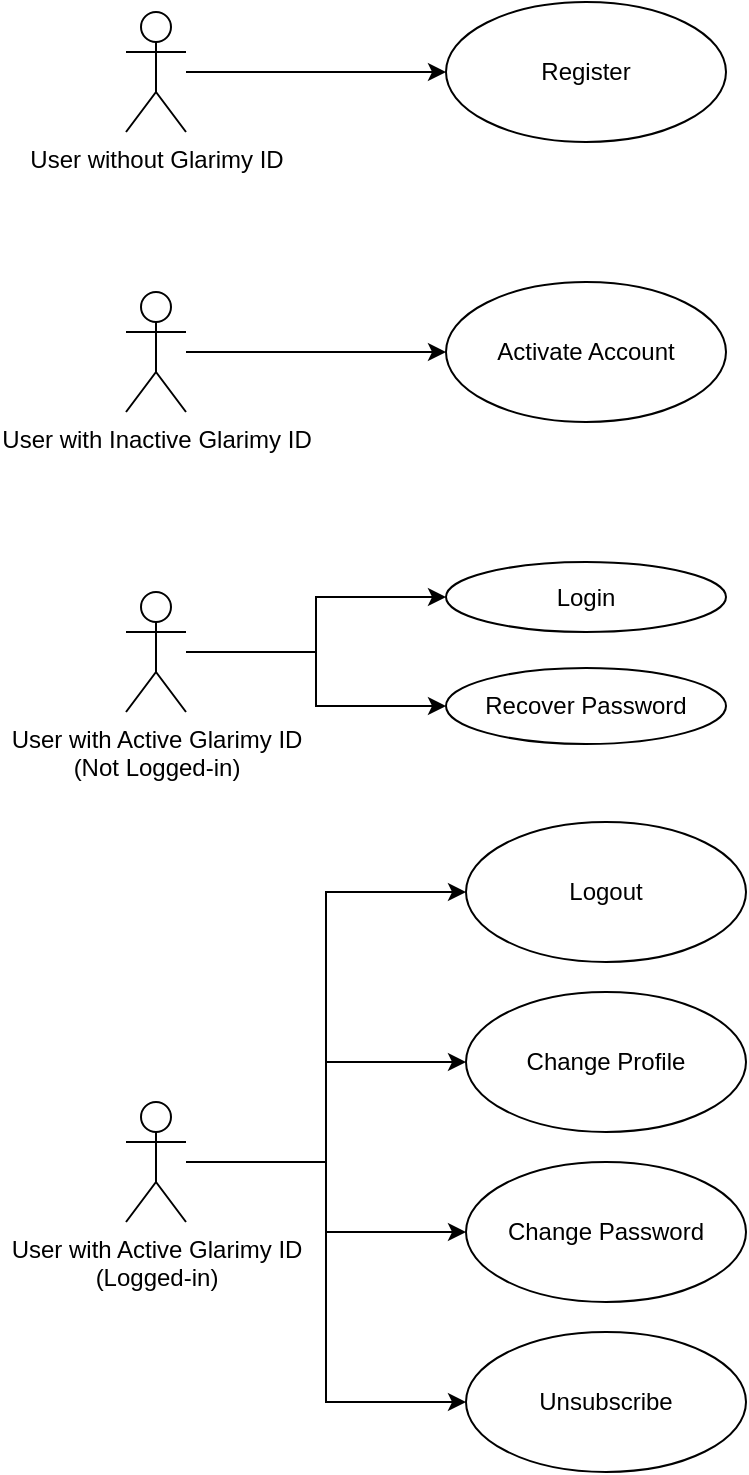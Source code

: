 <mxfile version="10.5.2" type="github"><diagram id="E3ttDfYas0lBGuGD57UE" name="Page-1"><mxGraphModel dx="891" dy="509" grid="1" gridSize="10" guides="1" tooltips="1" connect="1" arrows="1" fold="1" page="1" pageScale="1" pageWidth="850" pageHeight="1100" math="0" shadow="0"><root><mxCell id="0"/><mxCell id="1" parent="0"/><mxCell id="QNrSpANXTlqMuUSd3h2i-14" style="edgeStyle=orthogonalEdgeStyle;rounded=0;orthogonalLoop=1;jettySize=auto;html=1;" edge="1" parent="1" source="QNrSpANXTlqMuUSd3h2i-1" target="QNrSpANXTlqMuUSd3h2i-5"><mxGeometry relative="1" as="geometry"/></mxCell><mxCell id="QNrSpANXTlqMuUSd3h2i-1" value="User without Glarimy ID" style="shape=umlActor;verticalLabelPosition=bottom;labelBackgroundColor=#ffffff;verticalAlign=top;html=1;" vertex="1" parent="1"><mxGeometry x="80" y="85" width="30" height="60" as="geometry"/></mxCell><mxCell id="QNrSpANXTlqMuUSd3h2i-5" value="Register" style="ellipse;whiteSpace=wrap;html=1;" vertex="1" parent="1"><mxGeometry x="240" y="80" width="140" height="70" as="geometry"/></mxCell><mxCell id="QNrSpANXTlqMuUSd3h2i-6" value="Activate Account" style="ellipse;whiteSpace=wrap;html=1;" vertex="1" parent="1"><mxGeometry x="240" y="220" width="140" height="70" as="geometry"/></mxCell><mxCell id="QNrSpANXTlqMuUSd3h2i-7" value="Login" style="ellipse;whiteSpace=wrap;html=1;" vertex="1" parent="1"><mxGeometry x="240" y="360" width="140" height="35" as="geometry"/></mxCell><mxCell id="QNrSpANXTlqMuUSd3h2i-8" value="Logout" style="ellipse;whiteSpace=wrap;html=1;" vertex="1" parent="1"><mxGeometry x="250" y="490" width="140" height="70" as="geometry"/></mxCell><mxCell id="QNrSpANXTlqMuUSd3h2i-22" style="edgeStyle=orthogonalEdgeStyle;rounded=0;orthogonalLoop=1;jettySize=auto;html=1;entryX=0;entryY=0.5;entryDx=0;entryDy=0;" edge="1" parent="1" source="QNrSpANXTlqMuUSd3h2i-9" target="QNrSpANXTlqMuUSd3h2i-7"><mxGeometry relative="1" as="geometry"/></mxCell><mxCell id="QNrSpANXTlqMuUSd3h2i-26" style="edgeStyle=orthogonalEdgeStyle;rounded=0;orthogonalLoop=1;jettySize=auto;html=1;" edge="1" parent="1" source="QNrSpANXTlqMuUSd3h2i-9" target="QNrSpANXTlqMuUSd3h2i-12"><mxGeometry relative="1" as="geometry"/></mxCell><mxCell id="QNrSpANXTlqMuUSd3h2i-9" value="&lt;div&gt;User with Active Glarimy ID&lt;/div&gt;&lt;div&gt;(Not Logged-in)&lt;br&gt;&lt;/div&gt;" style="shape=umlActor;verticalLabelPosition=bottom;labelBackgroundColor=#ffffff;verticalAlign=top;html=1;" vertex="1" parent="1"><mxGeometry x="80" y="375" width="30" height="60" as="geometry"/></mxCell><mxCell id="QNrSpANXTlqMuUSd3h2i-27" style="edgeStyle=orthogonalEdgeStyle;rounded=0;orthogonalLoop=1;jettySize=auto;html=1;" edge="1" parent="1" source="QNrSpANXTlqMuUSd3h2i-20" target="QNrSpANXTlqMuUSd3h2i-8"><mxGeometry relative="1" as="geometry"><Array as="points"><mxPoint x="180" y="660"/><mxPoint x="180" y="525"/></Array></mxGeometry></mxCell><mxCell id="QNrSpANXTlqMuUSd3h2i-28" style="edgeStyle=orthogonalEdgeStyle;rounded=0;orthogonalLoop=1;jettySize=auto;html=1;" edge="1" parent="1" source="QNrSpANXTlqMuUSd3h2i-20" target="QNrSpANXTlqMuUSd3h2i-11"><mxGeometry relative="1" as="geometry"/></mxCell><mxCell id="QNrSpANXTlqMuUSd3h2i-29" style="edgeStyle=orthogonalEdgeStyle;rounded=0;orthogonalLoop=1;jettySize=auto;html=1;entryX=0;entryY=0.5;entryDx=0;entryDy=0;" edge="1" parent="1" source="QNrSpANXTlqMuUSd3h2i-20" target="QNrSpANXTlqMuUSd3h2i-10"><mxGeometry relative="1" as="geometry"><Array as="points"><mxPoint x="180" y="660"/><mxPoint x="180" y="780"/></Array></mxGeometry></mxCell><mxCell id="QNrSpANXTlqMuUSd3h2i-30" style="edgeStyle=orthogonalEdgeStyle;rounded=0;orthogonalLoop=1;jettySize=auto;html=1;" edge="1" parent="1" source="QNrSpANXTlqMuUSd3h2i-20" target="QNrSpANXTlqMuUSd3h2i-13"><mxGeometry relative="1" as="geometry"/></mxCell><mxCell id="QNrSpANXTlqMuUSd3h2i-20" value="&lt;div&gt;User with Active Glarimy ID&lt;/div&gt;&lt;div&gt;(Logged-in)&lt;br&gt;&lt;/div&gt;" style="shape=umlActor;verticalLabelPosition=bottom;labelBackgroundColor=#ffffff;verticalAlign=top;html=1;" vertex="1" parent="1"><mxGeometry x="80" y="630" width="30" height="60" as="geometry"/></mxCell><mxCell id="QNrSpANXTlqMuUSd3h2i-10" value="Unsubscribe" style="ellipse;whiteSpace=wrap;html=1;" vertex="1" parent="1"><mxGeometry x="250" y="745" width="140" height="70" as="geometry"/></mxCell><mxCell id="QNrSpANXTlqMuUSd3h2i-11" value="Change Password" style="ellipse;whiteSpace=wrap;html=1;" vertex="1" parent="1"><mxGeometry x="250" y="660" width="140" height="70" as="geometry"/></mxCell><mxCell id="QNrSpANXTlqMuUSd3h2i-12" value="Recover Password" style="ellipse;whiteSpace=wrap;html=1;" vertex="1" parent="1"><mxGeometry x="240" y="413" width="140" height="38" as="geometry"/></mxCell><mxCell id="QNrSpANXTlqMuUSd3h2i-13" value="Change Profile" style="ellipse;whiteSpace=wrap;html=1;" vertex="1" parent="1"><mxGeometry x="250" y="575" width="140" height="70" as="geometry"/></mxCell><mxCell id="QNrSpANXTlqMuUSd3h2i-19" style="edgeStyle=orthogonalEdgeStyle;rounded=0;orthogonalLoop=1;jettySize=auto;html=1;entryX=0;entryY=0.5;entryDx=0;entryDy=0;" edge="1" parent="1" source="QNrSpANXTlqMuUSd3h2i-16" target="QNrSpANXTlqMuUSd3h2i-6"><mxGeometry relative="1" as="geometry"/></mxCell><mxCell id="QNrSpANXTlqMuUSd3h2i-16" value="User with Inactive Glarimy ID" style="shape=umlActor;verticalLabelPosition=bottom;labelBackgroundColor=#ffffff;verticalAlign=top;html=1;" vertex="1" parent="1"><mxGeometry x="80" y="225" width="30" height="60" as="geometry"/></mxCell></root></mxGraphModel></diagram></mxfile>